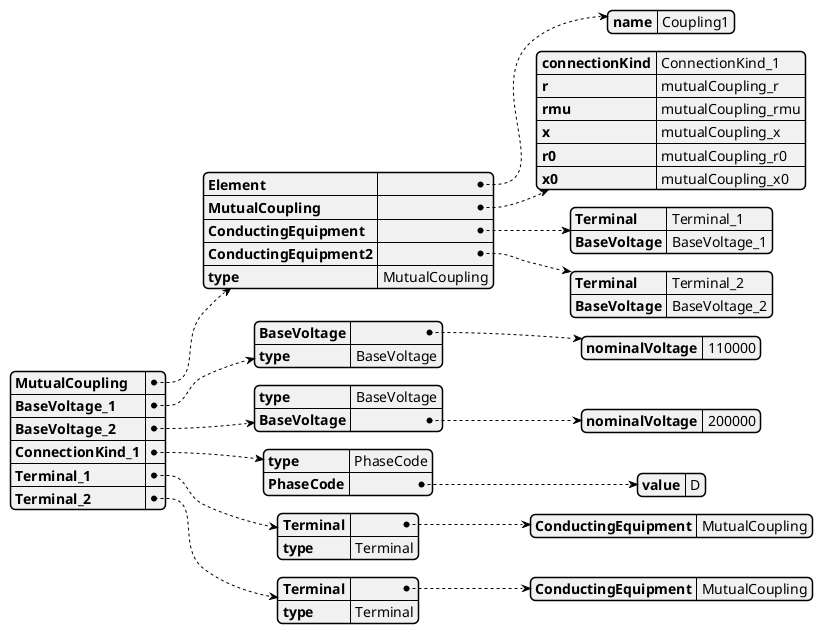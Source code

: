 @startjson
{
  "MutualCoupling": {
    "Element": {
      "name": "Coupling1"
    },
    "MutualCoupling": {
      "connectionKind": "ConnectionKind_1",
      "r": "mutualCoupling_r",
      "rmu": "mutualCoupling_rmu",
      "x": "mutualCoupling_x",
      "r0": "mutualCoupling_r0",
      "x0": "mutualCoupling_x0"
    },
    "ConductingEquipment": {
      "Terminal": "Terminal_1",
      "BaseVoltage": "BaseVoltage_1"
    },
    "ConductingEquipment2": {
      "Terminal": "Terminal_2",
      "BaseVoltage": "BaseVoltage_2"
    },
    "type": "MutualCoupling"
  },
  "BaseVoltage_1": {
    "BaseVoltage": {
      "nominalVoltage": "110000"
    },
    "type": "BaseVoltage"
  },
  "BaseVoltage_2": {
    "type": "BaseVoltage",
    "BaseVoltage": {
      "nominalVoltage": "200000"
    }
  },
  "ConnectionKind_1": {
    "type": "PhaseCode",
    "PhaseCode": {
      "value": "D"
    }
  },
  "Terminal_1": {
    "Terminal": {
      "ConductingEquipment": "MutualCoupling"
    },
    "type": "Terminal"
  },
  "Terminal_2": {
    "Terminal": {
      "ConductingEquipment": "MutualCoupling"
    },
    "type": "Terminal"
  }
}
@endjson
